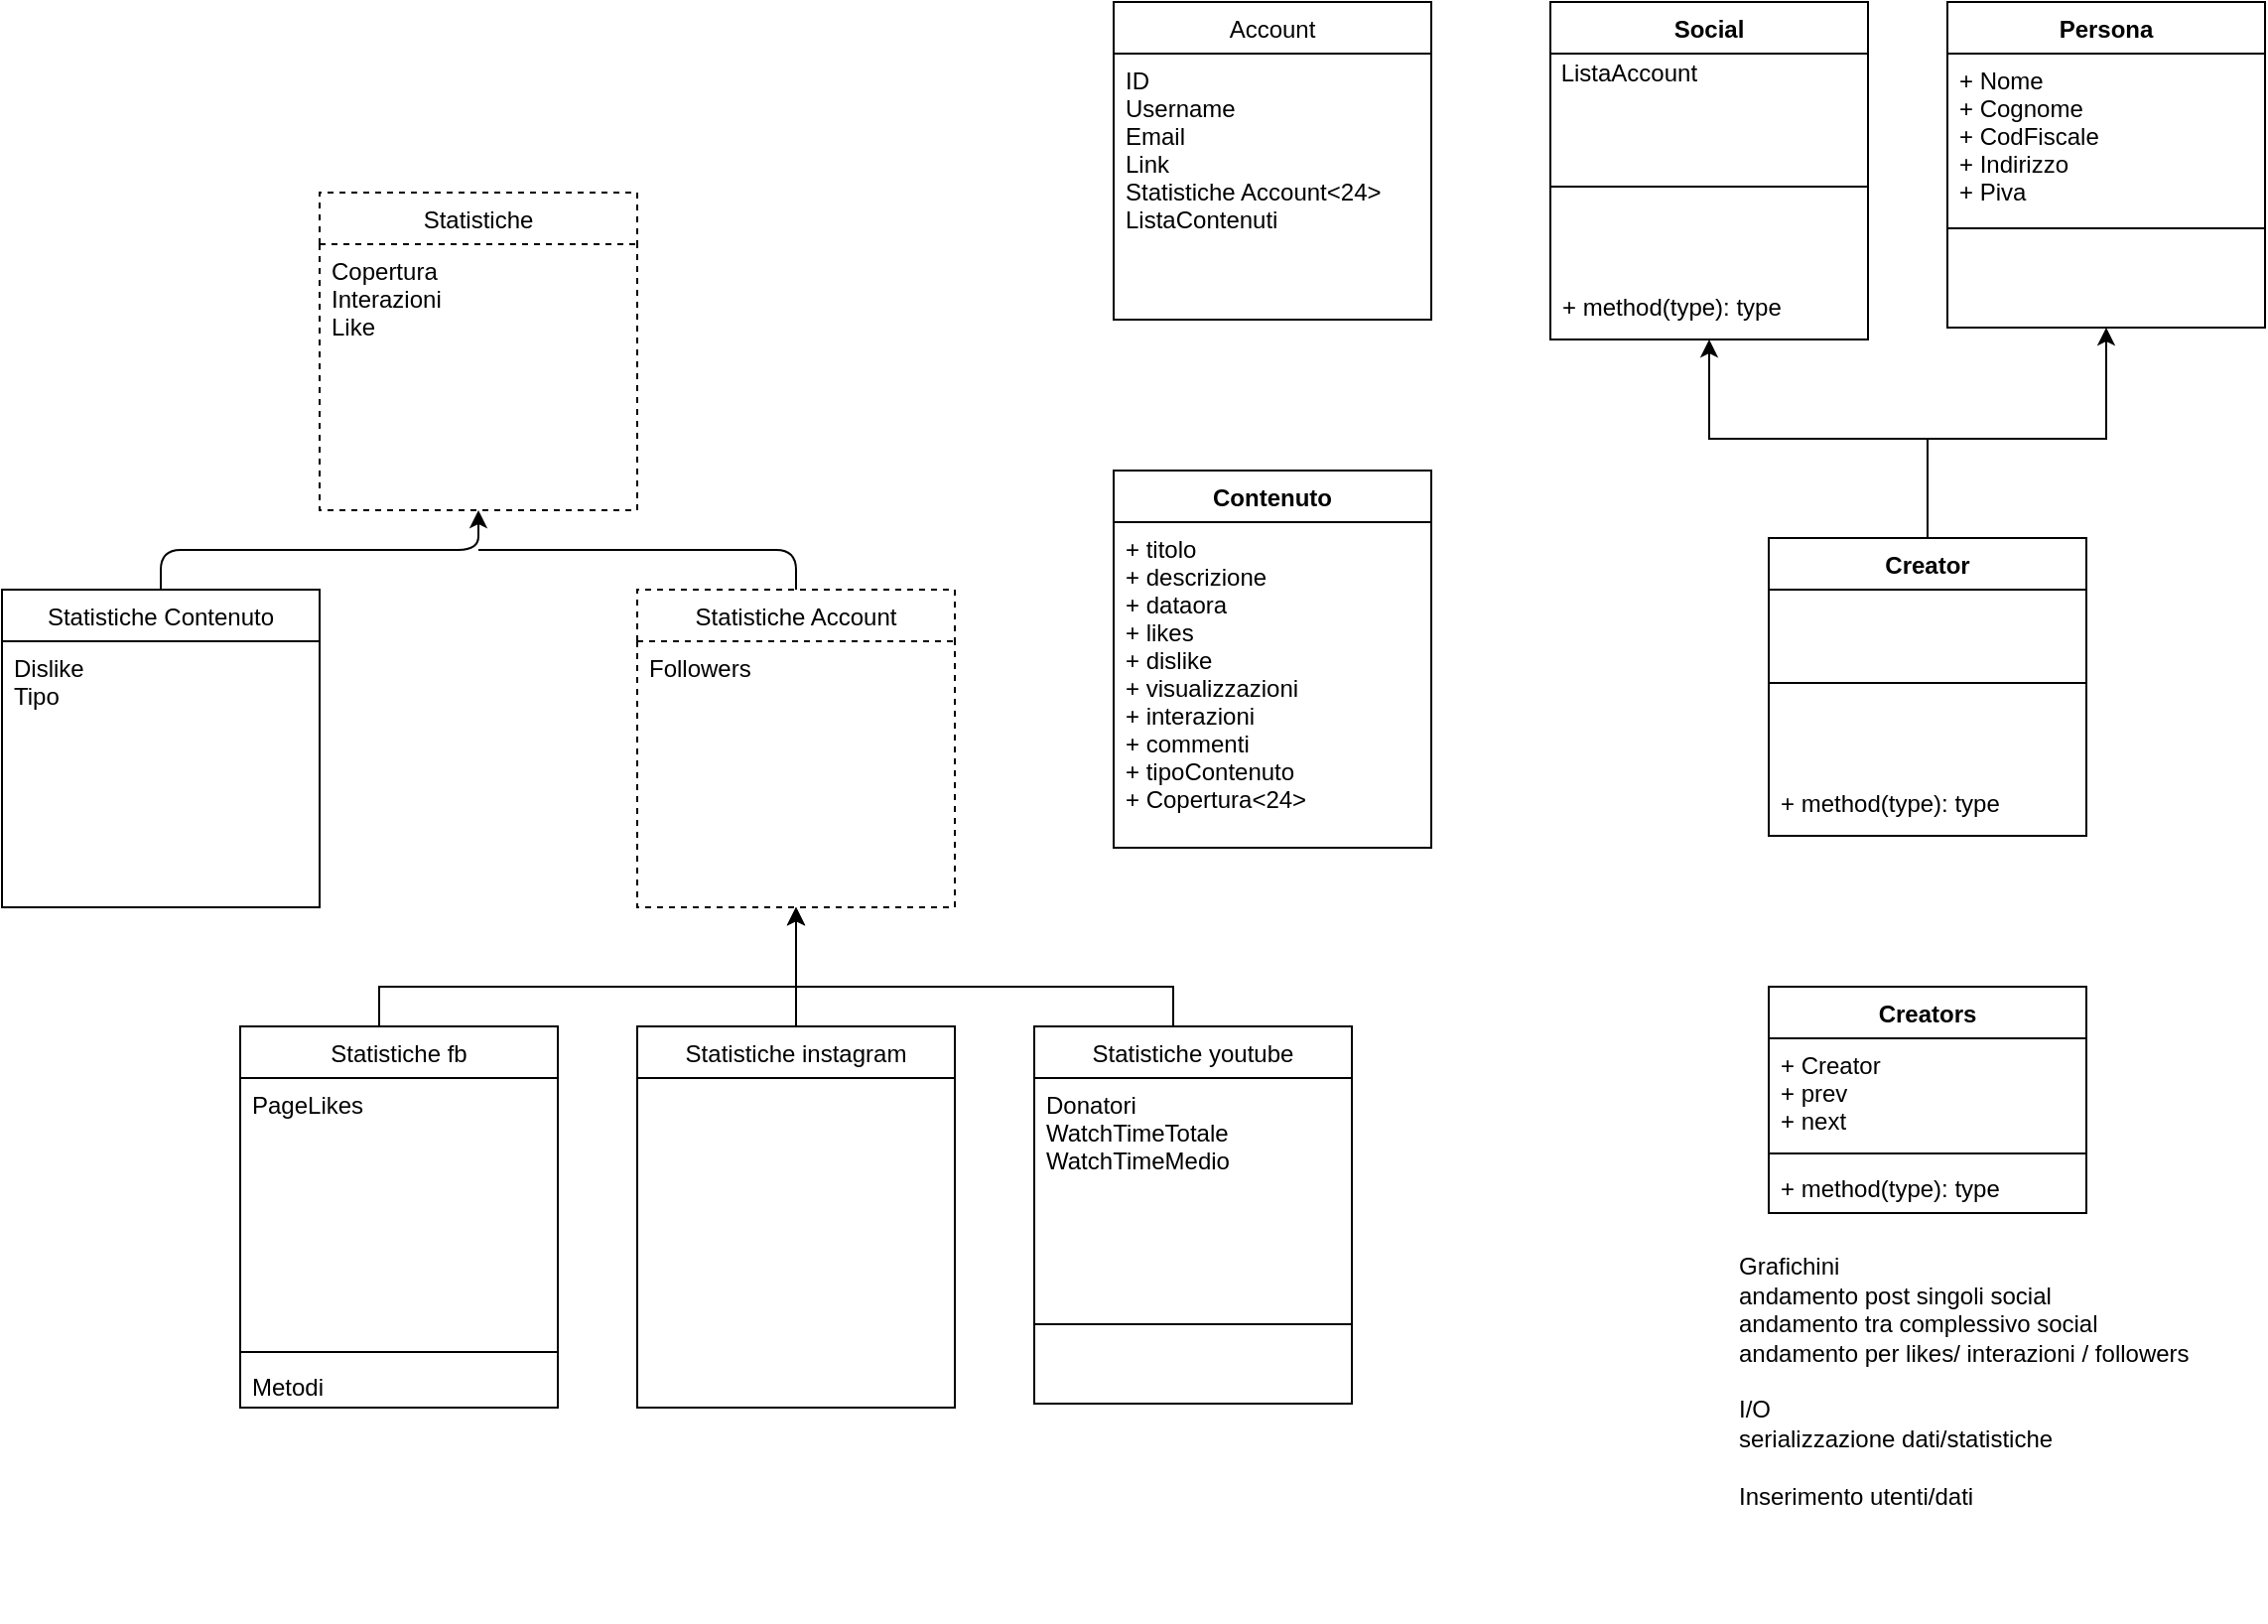 <mxfile version="13.0.9" type="device"><diagram id="C5RBs43oDa-KdzZeNtuy" name="Page-1"><mxGraphModel dx="460" dy="1619" grid="1" gridSize="10" guides="1" tooltips="1" connect="1" arrows="1" fold="1" page="1" pageScale="1" pageWidth="1169" pageHeight="827" background="none" math="0" shadow="0"><root><mxCell id="WIyWlLk6GJQsqaUBKTNV-0"/><mxCell id="WIyWlLk6GJQsqaUBKTNV-1" parent="WIyWlLk6GJQsqaUBKTNV-0"/><mxCell id="cqsDAI2DHEIn_1lvK8F--31" style="edgeStyle=orthogonalEdgeStyle;rounded=0;orthogonalLoop=1;jettySize=auto;html=1;exitX=0.5;exitY=0;exitDx=0;exitDy=0;entryX=0.5;entryY=1;entryDx=0;entryDy=0;entryPerimeter=0;" parent="WIyWlLk6GJQsqaUBKTNV-1" source="cqsDAI2DHEIn_1lvK8F--0" target="cqsDAI2DHEIn_1lvK8F--26" edge="1"><mxGeometry relative="1" as="geometry"><Array as="points"><mxPoint x="990" y="-516"/><mxPoint x="990" y="-566"/><mxPoint x="880" y="-566"/></Array></mxGeometry></mxCell><mxCell id="cqsDAI2DHEIn_1lvK8F--32" style="edgeStyle=orthogonalEdgeStyle;rounded=0;orthogonalLoop=1;jettySize=auto;html=1;exitX=0.5;exitY=0;exitDx=0;exitDy=0;entryX=0.5;entryY=1;entryDx=0;entryDy=0;" parent="WIyWlLk6GJQsqaUBKTNV-1" source="cqsDAI2DHEIn_1lvK8F--0" target="btOXtww5_1SNSMgHgfy4-42" edge="1"><mxGeometry relative="1" as="geometry"><mxPoint x="1140" y="-586" as="targetPoint"/><Array as="points"><mxPoint x="990" y="-516"/><mxPoint x="990" y="-566"/><mxPoint x="1080" y="-566"/></Array></mxGeometry></mxCell><mxCell id="cqsDAI2DHEIn_1lvK8F--35" value="&lt;div&gt;&lt;br&gt;&lt;/div&gt;&lt;div&gt;Grafichini &lt;br&gt;&lt;/div&gt;&lt;div&gt;andamento post singoli social&lt;/div&gt;&lt;div&gt;andamento tra complessivo social&lt;/div&gt;&lt;div&gt;andamento per likes/ interazioni / followers&lt;br&gt;&lt;/div&gt;&lt;div&gt;&lt;br&gt;&lt;/div&gt;&lt;div&gt;I/O&lt;/div&gt;&lt;div&gt;serializzazione dati/statistiche&lt;/div&gt;&lt;div&gt;&lt;br&gt;&lt;/div&gt;&lt;div&gt;Inserimento utenti/dati&lt;br&gt;&lt;/div&gt;" style="text;html=1;strokeColor=none;fillColor=none;spacing=5;spacingTop=-20;whiteSpace=wrap;overflow=hidden;rounded=0;" parent="WIyWlLk6GJQsqaUBKTNV-1" vertex="1"><mxGeometry x="890" y="-160" width="260" height="190" as="geometry"/></mxCell><mxCell id="ZKLV-fCP6eHyn7pBFead-2" style="edgeStyle=orthogonalEdgeStyle;rounded=0;orthogonalLoop=1;jettySize=auto;html=1;exitX=0.5;exitY=0;exitDx=0;exitDy=0;entryX=0.5;entryY=1;entryDx=0;entryDy=0;" edge="1" parent="WIyWlLk6GJQsqaUBKTNV-1" source="ZKLV-fCP6eHyn7pBFead-9"><mxGeometry relative="1" as="geometry"><Array as="points"><mxPoint x="210" y="-290"/><mxPoint x="420" y="-290"/></Array><mxPoint x="420" y="-330" as="targetPoint"/></mxGeometry></mxCell><mxCell id="ZKLV-fCP6eHyn7pBFead-3" style="edgeStyle=orthogonalEdgeStyle;rounded=0;orthogonalLoop=1;jettySize=auto;html=1;exitX=0.5;exitY=0;exitDx=0;exitDy=0;entryX=0.5;entryY=1;entryDx=0;entryDy=0;" edge="1" parent="WIyWlLk6GJQsqaUBKTNV-1" source="ZKLV-fCP6eHyn7pBFead-5"><mxGeometry relative="1" as="geometry"><Array as="points"><mxPoint x="420" y="-280"/><mxPoint x="420" y="-280"/></Array><mxPoint x="420" y="-330" as="targetPoint"/></mxGeometry></mxCell><mxCell id="ZKLV-fCP6eHyn7pBFead-4" style="edgeStyle=orthogonalEdgeStyle;rounded=0;orthogonalLoop=1;jettySize=auto;html=1;exitX=0.5;exitY=0;exitDx=0;exitDy=0;entryX=0.5;entryY=1;entryDx=0;entryDy=0;" edge="1" parent="WIyWlLk6GJQsqaUBKTNV-1" source="ZKLV-fCP6eHyn7pBFead-6"><mxGeometry relative="1" as="geometry"><Array as="points"><mxPoint x="610" y="-290"/><mxPoint x="420" y="-290"/></Array><mxPoint x="420" y="-330" as="targetPoint"/></mxGeometry></mxCell><mxCell id="ZKLV-fCP6eHyn7pBFead-17" value="" style="endArrow=classic;html=1;exitX=0.5;exitY=0;exitDx=0;exitDy=0;entryX=0.5;entryY=1;entryDx=0;entryDy=0;" edge="1" parent="WIyWlLk6GJQsqaUBKTNV-1" source="ZKLV-fCP6eHyn7pBFead-13" target="ZKLV-fCP6eHyn7pBFead-0"><mxGeometry width="50" height="50" relative="1" as="geometry"><mxPoint x="80" y="-500" as="sourcePoint"/><mxPoint x="260" y="-510" as="targetPoint"/><Array as="points"><mxPoint x="100" y="-510"/><mxPoint x="260" y="-510"/></Array></mxGeometry></mxCell><mxCell id="ZKLV-fCP6eHyn7pBFead-18" value="" style="endArrow=none;html=1;" edge="1" parent="WIyWlLk6GJQsqaUBKTNV-1"><mxGeometry width="50" height="50" relative="1" as="geometry"><mxPoint x="420" y="-490" as="sourcePoint"/><mxPoint x="260" y="-510" as="targetPoint"/><Array as="points"><mxPoint x="420" y="-510"/></Array></mxGeometry></mxCell><mxCell id="ZKLV-fCP6eHyn7pBFead-15" value="Statistiche Account" style="swimlane;fontStyle=0;align=center;verticalAlign=top;childLayout=stackLayout;horizontal=1;startSize=26;horizontalStack=0;resizeParent=1;resizeLast=0;collapsible=1;marginBottom=0;rounded=0;shadow=0;strokeWidth=1;dashed=1;" vertex="1" parent="WIyWlLk6GJQsqaUBKTNV-1"><mxGeometry x="340" y="-490" width="160" height="160" as="geometry"><mxRectangle x="230" y="140" width="160" height="26" as="alternateBounds"/></mxGeometry></mxCell><mxCell id="ZKLV-fCP6eHyn7pBFead-16" value="Followers&#10;" style="text;align=left;verticalAlign=top;spacingLeft=4;spacingRight=4;overflow=hidden;rotatable=0;points=[[0,0.5],[1,0.5]];portConstraint=eastwest;" vertex="1" parent="ZKLV-fCP6eHyn7pBFead-15"><mxGeometry y="26" width="160" height="114" as="geometry"/></mxCell><mxCell id="ZKLV-fCP6eHyn7pBFead-0" value="Statistiche" style="swimlane;fontStyle=0;align=center;verticalAlign=top;childLayout=stackLayout;horizontal=1;startSize=26;horizontalStack=0;resizeParent=1;resizeLast=0;collapsible=1;marginBottom=0;rounded=0;shadow=0;strokeWidth=1;dashed=1;" vertex="1" parent="WIyWlLk6GJQsqaUBKTNV-1"><mxGeometry x="180" y="-690" width="160" height="160" as="geometry"><mxRectangle x="230" y="140" width="160" height="26" as="alternateBounds"/></mxGeometry></mxCell><mxCell id="ZKLV-fCP6eHyn7pBFead-1" value="Copertura&#10;Interazioni&#10;Like&#10;" style="text;align=left;verticalAlign=top;spacingLeft=4;spacingRight=4;overflow=hidden;rotatable=0;points=[[0,0.5],[1,0.5]];portConstraint=eastwest;" vertex="1" parent="ZKLV-fCP6eHyn7pBFead-0"><mxGeometry y="26" width="160" height="114" as="geometry"/></mxCell><mxCell id="ZKLV-fCP6eHyn7pBFead-13" value="Statistiche Contenuto" style="swimlane;fontStyle=0;align=center;verticalAlign=top;childLayout=stackLayout;horizontal=1;startSize=26;horizontalStack=0;resizeParent=1;resizeLast=0;collapsible=1;marginBottom=0;rounded=0;shadow=0;strokeWidth=1;" vertex="1" parent="WIyWlLk6GJQsqaUBKTNV-1"><mxGeometry x="20" y="-490" width="160" height="160" as="geometry"><mxRectangle x="230" y="140" width="160" height="26" as="alternateBounds"/></mxGeometry></mxCell><mxCell id="ZKLV-fCP6eHyn7pBFead-14" value="Dislike&#10;Tipo&#10;" style="text;align=left;verticalAlign=top;spacingLeft=4;spacingRight=4;overflow=hidden;rotatable=0;points=[[0,0.5],[1,0.5]];portConstraint=eastwest;" vertex="1" parent="ZKLV-fCP6eHyn7pBFead-13"><mxGeometry y="26" width="160" height="114" as="geometry"/></mxCell><mxCell id="ZKLV-fCP6eHyn7pBFead-5" value="Statistiche instagram" style="swimlane;fontStyle=0;align=center;verticalAlign=top;childLayout=stackLayout;horizontal=1;startSize=26;horizontalStack=0;resizeParent=1;resizeLast=0;collapsible=1;marginBottom=0;rounded=0;shadow=0;strokeWidth=1;" vertex="1" parent="WIyWlLk6GJQsqaUBKTNV-1"><mxGeometry x="340" y="-270" width="160" height="192" as="geometry"><mxRectangle x="130" y="380" width="160" height="26" as="alternateBounds"/></mxGeometry></mxCell><mxCell id="ZKLV-fCP6eHyn7pBFead-6" value="Statistiche youtube" style="swimlane;fontStyle=0;align=center;verticalAlign=top;childLayout=stackLayout;horizontal=1;startSize=26;horizontalStack=0;resizeParent=1;resizeLast=0;collapsible=1;marginBottom=0;rounded=0;shadow=0;strokeWidth=1;" vertex="1" parent="WIyWlLk6GJQsqaUBKTNV-1"><mxGeometry x="540" y="-270" width="160" height="190" as="geometry"><mxRectangle x="130" y="380" width="160" height="26" as="alternateBounds"/></mxGeometry></mxCell><mxCell id="ZKLV-fCP6eHyn7pBFead-7" value="Donatori&#10;WatchTimeTotale&#10;WatchTimeMedio&#10;" style="text;align=left;verticalAlign=top;spacingLeft=4;spacingRight=4;overflow=hidden;rotatable=0;points=[[0,0.5],[1,0.5]];portConstraint=eastwest;" vertex="1" parent="ZKLV-fCP6eHyn7pBFead-6"><mxGeometry y="26" width="160" height="104" as="geometry"/></mxCell><mxCell id="ZKLV-fCP6eHyn7pBFead-8" value="" style="line;html=1;strokeWidth=1;align=left;verticalAlign=middle;spacingTop=-1;spacingLeft=3;spacingRight=3;rotatable=0;labelPosition=right;points=[];portConstraint=eastwest;" vertex="1" parent="ZKLV-fCP6eHyn7pBFead-6"><mxGeometry y="130" width="160" height="40" as="geometry"/></mxCell><mxCell id="ZKLV-fCP6eHyn7pBFead-9" value="Statistiche fb" style="swimlane;fontStyle=0;align=center;verticalAlign=top;childLayout=stackLayout;horizontal=1;startSize=26;horizontalStack=0;resizeParent=1;resizeLast=0;collapsible=1;marginBottom=0;rounded=0;shadow=0;strokeWidth=1;" vertex="1" parent="WIyWlLk6GJQsqaUBKTNV-1"><mxGeometry x="140" y="-270" width="160" height="192" as="geometry"><mxRectangle x="130" y="380" width="160" height="26" as="alternateBounds"/></mxGeometry></mxCell><mxCell id="ZKLV-fCP6eHyn7pBFead-10" value="PageLikes&#10;" style="text;align=left;verticalAlign=top;spacingLeft=4;spacingRight=4;overflow=hidden;rotatable=0;points=[[0,0.5],[1,0.5]];portConstraint=eastwest;" vertex="1" parent="ZKLV-fCP6eHyn7pBFead-9"><mxGeometry y="26" width="160" height="134" as="geometry"/></mxCell><mxCell id="ZKLV-fCP6eHyn7pBFead-11" value="" style="line;html=1;strokeWidth=1;align=left;verticalAlign=middle;spacingTop=-1;spacingLeft=3;spacingRight=3;rotatable=0;labelPosition=right;points=[];portConstraint=eastwest;" vertex="1" parent="ZKLV-fCP6eHyn7pBFead-9"><mxGeometry y="160" width="160" height="8" as="geometry"/></mxCell><mxCell id="ZKLV-fCP6eHyn7pBFead-12" value="Metodi&#10;" style="text;align=left;verticalAlign=top;spacingLeft=4;spacingRight=4;overflow=hidden;rotatable=0;points=[[0,0.5],[1,0.5]];portConstraint=eastwest;" vertex="1" parent="ZKLV-fCP6eHyn7pBFead-9"><mxGeometry y="168" width="160" height="4" as="geometry"/></mxCell><mxCell id="zkfFHV4jXpPFQw0GAbJ--0" value="Account" style="swimlane;fontStyle=0;align=center;verticalAlign=top;childLayout=stackLayout;horizontal=1;startSize=26;horizontalStack=0;resizeParent=1;resizeLast=0;collapsible=1;marginBottom=0;rounded=0;shadow=0;strokeWidth=1;" parent="WIyWlLk6GJQsqaUBKTNV-1" vertex="1"><mxGeometry x="580" y="-786" width="160" height="160" as="geometry"><mxRectangle x="230" y="140" width="160" height="26" as="alternateBounds"/></mxGeometry></mxCell><mxCell id="zkfFHV4jXpPFQw0GAbJ--1" value="ID&#10;Username&#10;Email&#10;Link&#10;Statistiche Account&lt;24&gt;&#10;ListaContenuti&#10;" style="text;align=left;verticalAlign=top;spacingLeft=4;spacingRight=4;overflow=hidden;rotatable=0;points=[[0,0.5],[1,0.5]];portConstraint=eastwest;" parent="zkfFHV4jXpPFQw0GAbJ--0" vertex="1"><mxGeometry y="26" width="160" height="114" as="geometry"/></mxCell><mxCell id="btOXtww5_1SNSMgHgfy4-42" value="Persona" style="swimlane;fontStyle=1;align=center;verticalAlign=top;childLayout=stackLayout;horizontal=1;startSize=26;horizontalStack=0;resizeParent=1;resizeLast=0;collapsible=1;marginBottom=0;rounded=0;shadow=0;strokeWidth=1;" parent="WIyWlLk6GJQsqaUBKTNV-1" vertex="1"><mxGeometry x="1000" y="-786" width="160" height="164" as="geometry"><mxRectangle x="230" y="140" width="160" height="26" as="alternateBounds"/></mxGeometry></mxCell><mxCell id="btOXtww5_1SNSMgHgfy4-43" value="+ Nome&#10;+ Cognome&#10;+ CodFiscale&#10;+ Indirizzo&#10;+ Piva&#10;&#10;&#10;" style="text;align=left;verticalAlign=top;spacingLeft=4;spacingRight=4;overflow=hidden;rotatable=0;points=[[0,0.5],[1,0.5]];portConstraint=eastwest;" parent="btOXtww5_1SNSMgHgfy4-42" vertex="1"><mxGeometry y="26" width="160" height="84" as="geometry"/></mxCell><mxCell id="btOXtww5_1SNSMgHgfy4-46" value="" style="line;html=1;strokeWidth=1;align=left;verticalAlign=middle;spacingTop=-1;spacingLeft=3;spacingRight=3;rotatable=0;labelPosition=right;points=[];portConstraint=eastwest;" parent="btOXtww5_1SNSMgHgfy4-42" vertex="1"><mxGeometry y="110" width="160" height="8" as="geometry"/></mxCell><mxCell id="cqsDAI2DHEIn_1lvK8F--23" value="Social&#10;" style="swimlane;fontStyle=1;align=center;verticalAlign=top;childLayout=stackLayout;horizontal=1;startSize=26;horizontalStack=0;resizeParent=1;resizeParentMax=0;resizeLast=0;collapsible=1;marginBottom=0;" parent="WIyWlLk6GJQsqaUBKTNV-1" vertex="1"><mxGeometry x="800" y="-786" width="160" height="170" as="geometry"/></mxCell><mxCell id="cqsDAI2DHEIn_1lvK8F--24" value="&amp;nbsp;ListaAccount" style="text;html=1;align=left;verticalAlign=middle;resizable=0;points=[];autosize=1;" parent="cqsDAI2DHEIn_1lvK8F--23" vertex="1"><mxGeometry y="26" width="160" height="20" as="geometry"/></mxCell><mxCell id="cqsDAI2DHEIn_1lvK8F--25" value="" style="line;strokeWidth=1;fillColor=none;align=left;verticalAlign=middle;spacingTop=-1;spacingLeft=3;spacingRight=3;rotatable=0;labelPosition=right;points=[];portConstraint=eastwest;" parent="cqsDAI2DHEIn_1lvK8F--23" vertex="1"><mxGeometry y="46" width="160" height="94" as="geometry"/></mxCell><mxCell id="cqsDAI2DHEIn_1lvK8F--26" value="+ method(type): type" style="text;strokeColor=none;fillColor=none;align=left;verticalAlign=top;spacingLeft=4;spacingRight=4;overflow=hidden;rotatable=0;points=[[0,0.5],[1,0.5]];portConstraint=eastwest;" parent="cqsDAI2DHEIn_1lvK8F--23" vertex="1"><mxGeometry y="140" width="160" height="30" as="geometry"/></mxCell><mxCell id="cqsDAI2DHEIn_1lvK8F--0" value="Creator&#10;" style="swimlane;fontStyle=1;align=center;verticalAlign=top;childLayout=stackLayout;horizontal=1;startSize=26;horizontalStack=0;resizeParent=1;resizeParentMax=0;resizeLast=0;collapsible=1;marginBottom=0;" parent="WIyWlLk6GJQsqaUBKTNV-1" vertex="1"><mxGeometry x="910" y="-516" width="160" height="150" as="geometry"/></mxCell><mxCell id="cqsDAI2DHEIn_1lvK8F--2" value="" style="line;strokeWidth=1;fillColor=none;align=left;verticalAlign=middle;spacingTop=-1;spacingLeft=3;spacingRight=3;rotatable=0;labelPosition=right;points=[];portConstraint=eastwest;" parent="cqsDAI2DHEIn_1lvK8F--0" vertex="1"><mxGeometry y="26" width="160" height="94" as="geometry"/></mxCell><mxCell id="cqsDAI2DHEIn_1lvK8F--3" value="+ method(type): type" style="text;strokeColor=none;fillColor=none;align=left;verticalAlign=top;spacingLeft=4;spacingRight=4;overflow=hidden;rotatable=0;points=[[0,0.5],[1,0.5]];portConstraint=eastwest;" parent="cqsDAI2DHEIn_1lvK8F--0" vertex="1"><mxGeometry y="120" width="160" height="30" as="geometry"/></mxCell><mxCell id="cqsDAI2DHEIn_1lvK8F--12" value="Creators" style="swimlane;fontStyle=1;align=center;verticalAlign=top;childLayout=stackLayout;horizontal=1;startSize=26;horizontalStack=0;resizeParent=1;resizeParentMax=0;resizeLast=0;collapsible=1;marginBottom=0;" parent="WIyWlLk6GJQsqaUBKTNV-1" vertex="1"><mxGeometry x="910" y="-290" width="160" height="114" as="geometry"/></mxCell><mxCell id="cqsDAI2DHEIn_1lvK8F--13" value="+ Creator&#10;+ prev&#10;+ next&#10;" style="text;strokeColor=none;fillColor=none;align=left;verticalAlign=top;spacingLeft=4;spacingRight=4;overflow=hidden;rotatable=0;points=[[0,0.5],[1,0.5]];portConstraint=eastwest;" parent="cqsDAI2DHEIn_1lvK8F--12" vertex="1"><mxGeometry y="26" width="160" height="54" as="geometry"/></mxCell><mxCell id="cqsDAI2DHEIn_1lvK8F--14" value="" style="line;strokeWidth=1;fillColor=none;align=left;verticalAlign=middle;spacingTop=-1;spacingLeft=3;spacingRight=3;rotatable=0;labelPosition=right;points=[];portConstraint=eastwest;" parent="cqsDAI2DHEIn_1lvK8F--12" vertex="1"><mxGeometry y="80" width="160" height="8" as="geometry"/></mxCell><mxCell id="cqsDAI2DHEIn_1lvK8F--15" value="+ method(type): type" style="text;strokeColor=none;fillColor=none;align=left;verticalAlign=top;spacingLeft=4;spacingRight=4;overflow=hidden;rotatable=0;points=[[0,0.5],[1,0.5]];portConstraint=eastwest;" parent="cqsDAI2DHEIn_1lvK8F--12" vertex="1"><mxGeometry y="88" width="160" height="26" as="geometry"/></mxCell><mxCell id="btOXtww5_1SNSMgHgfy4-49" value="Contenuto" style="swimlane;fontStyle=1;align=center;verticalAlign=top;childLayout=stackLayout;horizontal=1;startSize=26;horizontalStack=0;resizeParent=1;resizeParentMax=0;resizeLast=0;collapsible=1;marginBottom=0;" parent="WIyWlLk6GJQsqaUBKTNV-1" vertex="1"><mxGeometry x="580" y="-550" width="160" height="190" as="geometry"><mxRectangle x="-280" y="40" width="90" height="26" as="alternateBounds"/></mxGeometry></mxCell><mxCell id="btOXtww5_1SNSMgHgfy4-50" value="+ titolo&#10;+ descrizione&#10;+ dataora&#10;+ likes&#10;+ dislike&#10;+ visualizzazioni&#10;+ interazioni&#10;+ commenti&#10;+ tipoContenuto&#10;+ Copertura&lt;24&gt;&#10;&#10;" style="text;strokeColor=none;fillColor=none;align=left;verticalAlign=top;spacingLeft=4;spacingRight=4;overflow=hidden;rotatable=0;points=[[0,0.5],[1,0.5]];portConstraint=eastwest;" parent="btOXtww5_1SNSMgHgfy4-49" vertex="1"><mxGeometry y="26" width="160" height="164" as="geometry"/></mxCell></root></mxGraphModel></diagram></mxfile>